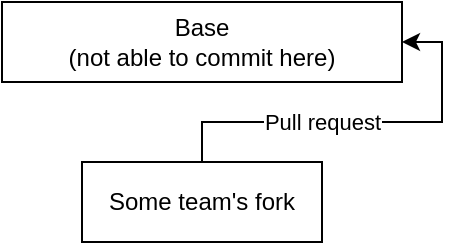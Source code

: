 <mxfile version="20.7.4" type="github"><diagram id="zuW3NtezVNNEAqgb-FU4" name="Page-1"><mxGraphModel dx="1114" dy="586" grid="1" gridSize="10" guides="1" tooltips="1" connect="1" arrows="1" fold="1" page="1" pageScale="1" pageWidth="850" pageHeight="1100" math="0" shadow="0"><root><mxCell id="0"/><mxCell id="1" parent="0"/><mxCell id="2Jry1OnzCSv7BFg8zUcB-1" value="&lt;div&gt;Base&lt;/div&gt;&lt;div&gt;(not able to commit here)&lt;br&gt;&lt;/div&gt;" style="rounded=0;whiteSpace=wrap;html=1;" vertex="1" parent="1"><mxGeometry x="40" y="40" width="200" height="40" as="geometry"/></mxCell><mxCell id="2Jry1OnzCSv7BFg8zUcB-4" style="edgeStyle=orthogonalEdgeStyle;rounded=0;orthogonalLoop=1;jettySize=auto;html=1;entryX=1;entryY=0.5;entryDx=0;entryDy=0;" edge="1" parent="1" source="2Jry1OnzCSv7BFg8zUcB-2" target="2Jry1OnzCSv7BFg8zUcB-1"><mxGeometry relative="1" as="geometry"/></mxCell><mxCell id="2Jry1OnzCSv7BFg8zUcB-5" value="&lt;div&gt;Pull request&lt;/div&gt;" style="edgeLabel;html=1;align=center;verticalAlign=middle;resizable=0;points=[];" vertex="1" connectable="0" parent="2Jry1OnzCSv7BFg8zUcB-4"><mxGeometry x="0.08" y="3" relative="1" as="geometry"><mxPoint x="-28" y="3" as="offset"/></mxGeometry></mxCell><mxCell id="2Jry1OnzCSv7BFg8zUcB-2" value="&lt;div&gt;Some team's fork&lt;/div&gt;" style="rounded=0;whiteSpace=wrap;html=1;" vertex="1" parent="1"><mxGeometry x="80" y="120" width="120" height="40" as="geometry"/></mxCell></root></mxGraphModel></diagram></mxfile>